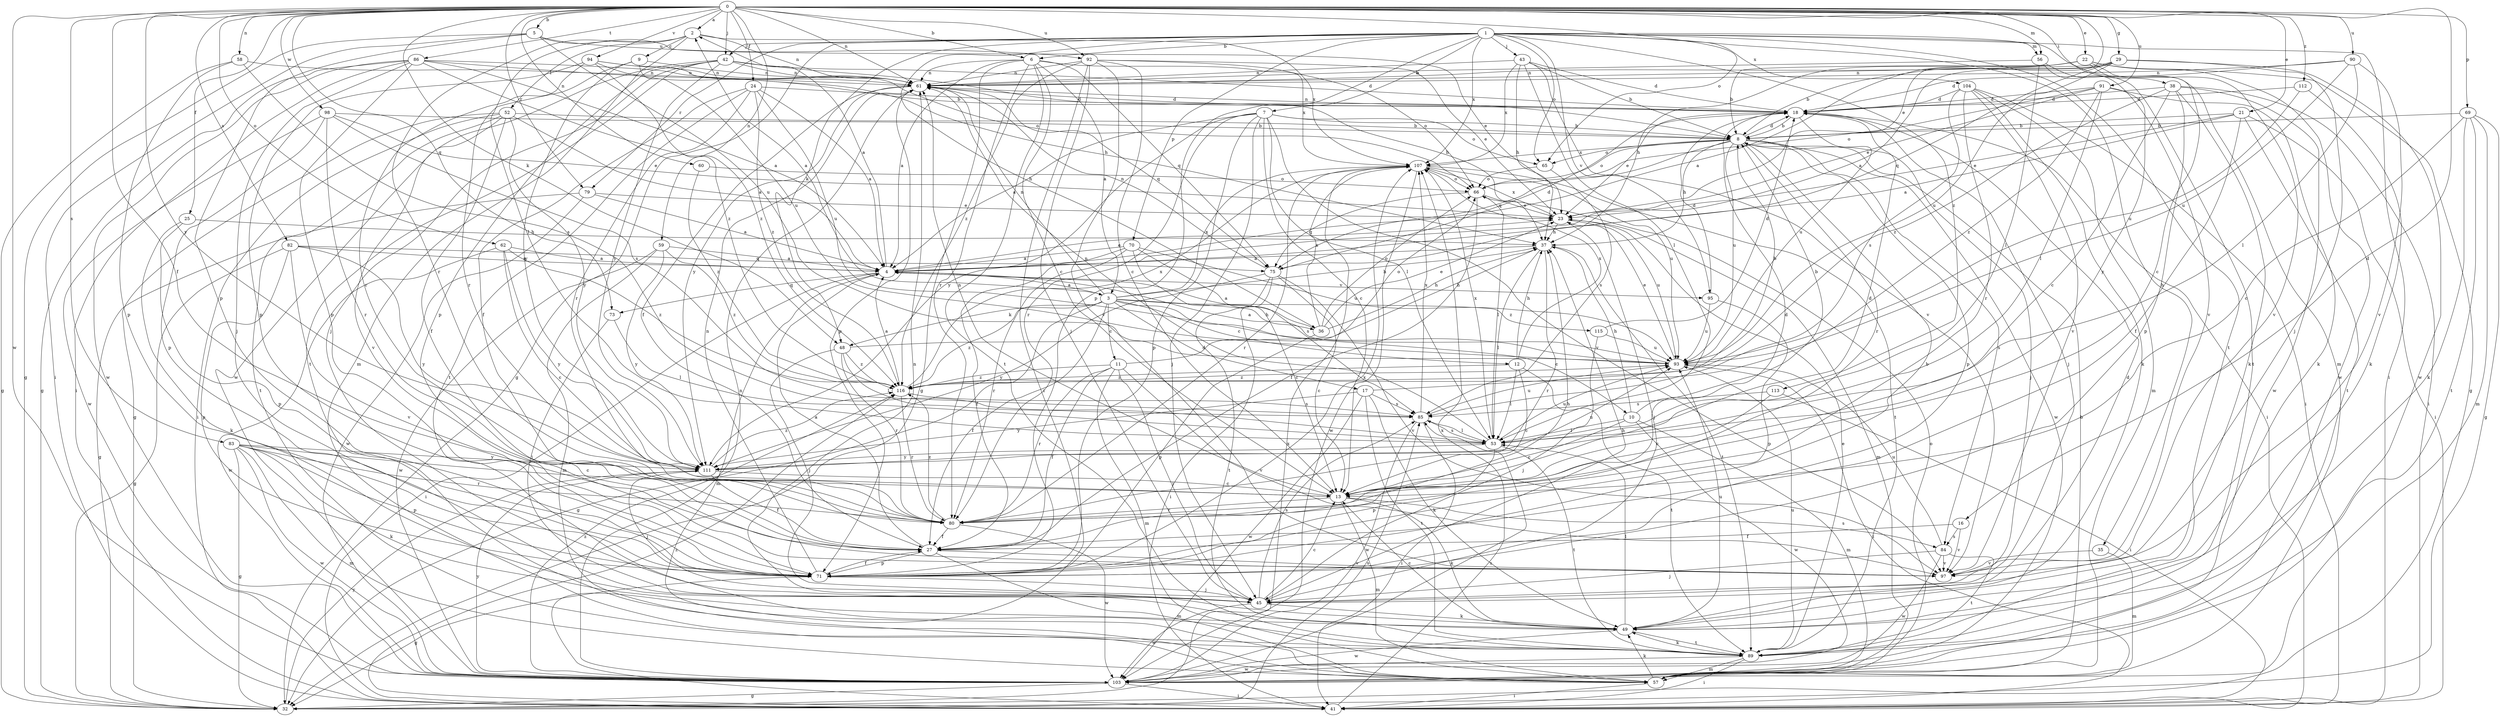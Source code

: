 strict digraph  {
0;
1;
2;
3;
4;
5;
6;
7;
8;
9;
10;
11;
12;
13;
16;
17;
18;
21;
22;
23;
24;
25;
27;
29;
32;
35;
36;
37;
38;
41;
42;
43;
45;
48;
49;
52;
53;
56;
57;
58;
59;
60;
61;
62;
65;
66;
69;
70;
71;
73;
75;
79;
80;
82;
83;
84;
85;
86;
89;
90;
91;
92;
93;
94;
95;
97;
98;
103;
104;
107;
111;
112;
113;
115;
116;
0 -> 2  [label=a];
0 -> 5  [label=b];
0 -> 6  [label=b];
0 -> 16  [label=d];
0 -> 21  [label=e];
0 -> 22  [label=e];
0 -> 23  [label=e];
0 -> 24  [label=f];
0 -> 25  [label=f];
0 -> 27  [label=f];
0 -> 29  [label=g];
0 -> 38  [label=i];
0 -> 42  [label=j];
0 -> 48  [label=k];
0 -> 56  [label=m];
0 -> 58  [label=n];
0 -> 59  [label=n];
0 -> 60  [label=n];
0 -> 61  [label=n];
0 -> 62  [label=o];
0 -> 65  [label=o];
0 -> 69  [label=p];
0 -> 73  [label=q];
0 -> 79  [label=r];
0 -> 82  [label=s];
0 -> 83  [label=s];
0 -> 86  [label=t];
0 -> 90  [label=u];
0 -> 91  [label=u];
0 -> 92  [label=u];
0 -> 94  [label=v];
0 -> 98  [label=w];
0 -> 103  [label=w];
0 -> 111  [label=y];
0 -> 112  [label=z];
1 -> 6  [label=b];
1 -> 7  [label=b];
1 -> 32  [label=g];
1 -> 35  [label=h];
1 -> 36  [label=h];
1 -> 41  [label=i];
1 -> 42  [label=j];
1 -> 43  [label=j];
1 -> 48  [label=k];
1 -> 56  [label=m];
1 -> 57  [label=m];
1 -> 65  [label=o];
1 -> 70  [label=p];
1 -> 71  [label=p];
1 -> 79  [label=r];
1 -> 89  [label=t];
1 -> 95  [label=v];
1 -> 104  [label=x];
1 -> 107  [label=x];
1 -> 113  [label=z];
2 -> 9  [label=c];
2 -> 52  [label=l];
2 -> 53  [label=l];
2 -> 57  [label=m];
2 -> 61  [label=n];
2 -> 80  [label=r];
2 -> 107  [label=x];
3 -> 2  [label=a];
3 -> 10  [label=c];
3 -> 11  [label=c];
3 -> 12  [label=c];
3 -> 17  [label=d];
3 -> 27  [label=f];
3 -> 32  [label=g];
3 -> 36  [label=h];
3 -> 37  [label=h];
3 -> 48  [label=k];
3 -> 61  [label=n];
3 -> 107  [label=x];
3 -> 115  [label=z];
3 -> 116  [label=z];
4 -> 2  [label=a];
4 -> 3  [label=a];
4 -> 23  [label=e];
4 -> 41  [label=i];
4 -> 57  [label=m];
4 -> 73  [label=q];
4 -> 95  [label=v];
5 -> 23  [label=e];
5 -> 32  [label=g];
5 -> 41  [label=i];
5 -> 71  [label=p];
5 -> 92  [label=u];
5 -> 93  [label=u];
6 -> 3  [label=a];
6 -> 4  [label=a];
6 -> 13  [label=c];
6 -> 32  [label=g];
6 -> 61  [label=n];
6 -> 75  [label=q];
6 -> 80  [label=r];
6 -> 89  [label=t];
6 -> 107  [label=x];
7 -> 4  [label=a];
7 -> 8  [label=b];
7 -> 13  [label=c];
7 -> 45  [label=j];
7 -> 53  [label=l];
7 -> 65  [label=o];
7 -> 71  [label=p];
7 -> 80  [label=r];
7 -> 97  [label=v];
7 -> 111  [label=y];
8 -> 18  [label=d];
8 -> 37  [label=h];
8 -> 45  [label=j];
8 -> 65  [label=o];
8 -> 66  [label=o];
8 -> 71  [label=p];
8 -> 75  [label=q];
8 -> 80  [label=r];
8 -> 84  [label=s];
8 -> 93  [label=u];
8 -> 103  [label=w];
8 -> 107  [label=x];
9 -> 61  [label=n];
9 -> 80  [label=r];
9 -> 93  [label=u];
9 -> 111  [label=y];
10 -> 8  [label=b];
10 -> 13  [label=c];
10 -> 37  [label=h];
10 -> 53  [label=l];
10 -> 57  [label=m];
10 -> 103  [label=w];
11 -> 27  [label=f];
11 -> 45  [label=j];
11 -> 57  [label=m];
11 -> 66  [label=o];
11 -> 80  [label=r];
11 -> 97  [label=v];
11 -> 116  [label=z];
12 -> 13  [label=c];
12 -> 37  [label=h];
12 -> 53  [label=l];
12 -> 89  [label=t];
12 -> 107  [label=x];
12 -> 116  [label=z];
13 -> 18  [label=d];
13 -> 49  [label=k];
13 -> 57  [label=m];
13 -> 61  [label=n];
13 -> 80  [label=r];
13 -> 84  [label=s];
16 -> 27  [label=f];
16 -> 84  [label=s];
16 -> 97  [label=v];
17 -> 8  [label=b];
17 -> 49  [label=k];
17 -> 85  [label=s];
17 -> 89  [label=t];
17 -> 103  [label=w];
17 -> 111  [label=y];
18 -> 8  [label=b];
18 -> 23  [label=e];
18 -> 41  [label=i];
18 -> 45  [label=j];
18 -> 61  [label=n];
18 -> 93  [label=u];
21 -> 4  [label=a];
21 -> 8  [label=b];
21 -> 23  [label=e];
21 -> 27  [label=f];
21 -> 41  [label=i];
21 -> 89  [label=t];
22 -> 4  [label=a];
22 -> 8  [label=b];
22 -> 13  [label=c];
22 -> 32  [label=g];
22 -> 37  [label=h];
22 -> 61  [label=n];
22 -> 97  [label=v];
22 -> 103  [label=w];
23 -> 37  [label=h];
23 -> 45  [label=j];
23 -> 57  [label=m];
23 -> 93  [label=u];
23 -> 107  [label=x];
24 -> 4  [label=a];
24 -> 18  [label=d];
24 -> 27  [label=f];
24 -> 80  [label=r];
24 -> 89  [label=t];
24 -> 93  [label=u];
24 -> 116  [label=z];
25 -> 37  [label=h];
25 -> 49  [label=k];
25 -> 71  [label=p];
27 -> 4  [label=a];
27 -> 37  [label=h];
27 -> 57  [label=m];
27 -> 71  [label=p];
27 -> 97  [label=v];
29 -> 4  [label=a];
29 -> 8  [label=b];
29 -> 45  [label=j];
29 -> 61  [label=n];
29 -> 75  [label=q];
29 -> 93  [label=u];
29 -> 103  [label=w];
32 -> 85  [label=s];
32 -> 107  [label=x];
32 -> 111  [label=y];
35 -> 57  [label=m];
35 -> 97  [label=v];
36 -> 4  [label=a];
36 -> 23  [label=e];
36 -> 37  [label=h];
36 -> 66  [label=o];
36 -> 71  [label=p];
36 -> 107  [label=x];
37 -> 4  [label=a];
37 -> 53  [label=l];
37 -> 80  [label=r];
37 -> 89  [label=t];
38 -> 13  [label=c];
38 -> 18  [label=d];
38 -> 41  [label=i];
38 -> 49  [label=k];
38 -> 71  [label=p];
38 -> 103  [label=w];
38 -> 116  [label=z];
41 -> 85  [label=s];
41 -> 116  [label=z];
42 -> 18  [label=d];
42 -> 37  [label=h];
42 -> 45  [label=j];
42 -> 61  [label=n];
42 -> 71  [label=p];
42 -> 89  [label=t];
42 -> 103  [label=w];
42 -> 111  [label=y];
43 -> 8  [label=b];
43 -> 18  [label=d];
43 -> 37  [label=h];
43 -> 53  [label=l];
43 -> 61  [label=n];
43 -> 97  [label=v];
43 -> 107  [label=x];
45 -> 13  [label=c];
45 -> 37  [label=h];
45 -> 49  [label=k];
45 -> 85  [label=s];
45 -> 103  [label=w];
48 -> 37  [label=h];
48 -> 45  [label=j];
48 -> 53  [label=l];
48 -> 80  [label=r];
48 -> 116  [label=z];
49 -> 13  [label=c];
49 -> 18  [label=d];
49 -> 53  [label=l];
49 -> 61  [label=n];
49 -> 89  [label=t];
49 -> 93  [label=u];
49 -> 103  [label=w];
52 -> 4  [label=a];
52 -> 8  [label=b];
52 -> 27  [label=f];
52 -> 32  [label=g];
52 -> 41  [label=i];
52 -> 89  [label=t];
52 -> 97  [label=v];
52 -> 111  [label=y];
53 -> 61  [label=n];
53 -> 71  [label=p];
53 -> 85  [label=s];
53 -> 89  [label=t];
53 -> 93  [label=u];
53 -> 107  [label=x];
53 -> 111  [label=y];
56 -> 53  [label=l];
56 -> 61  [label=n];
56 -> 89  [label=t];
56 -> 97  [label=v];
57 -> 8  [label=b];
57 -> 41  [label=i];
57 -> 49  [label=k];
57 -> 66  [label=o];
58 -> 32  [label=g];
58 -> 61  [label=n];
58 -> 71  [label=p];
58 -> 85  [label=s];
59 -> 4  [label=a];
59 -> 57  [label=m];
59 -> 103  [label=w];
59 -> 111  [label=y];
59 -> 116  [label=z];
60 -> 66  [label=o];
60 -> 116  [label=z];
61 -> 18  [label=d];
61 -> 27  [label=f];
61 -> 71  [label=p];
61 -> 75  [label=q];
61 -> 111  [label=y];
62 -> 4  [label=a];
62 -> 13  [label=c];
62 -> 103  [label=w];
62 -> 111  [label=y];
62 -> 116  [label=z];
65 -> 66  [label=o];
65 -> 85  [label=s];
66 -> 23  [label=e];
66 -> 27  [label=f];
66 -> 53  [label=l];
66 -> 75  [label=q];
69 -> 8  [label=b];
69 -> 13  [label=c];
69 -> 32  [label=g];
69 -> 49  [label=k];
69 -> 57  [label=m];
69 -> 89  [label=t];
70 -> 4  [label=a];
70 -> 13  [label=c];
70 -> 27  [label=f];
70 -> 80  [label=r];
70 -> 85  [label=s];
70 -> 93  [label=u];
71 -> 8  [label=b];
71 -> 27  [label=f];
71 -> 32  [label=g];
71 -> 45  [label=j];
71 -> 61  [label=n];
71 -> 107  [label=x];
73 -> 45  [label=j];
73 -> 53  [label=l];
75 -> 13  [label=c];
75 -> 18  [label=d];
75 -> 41  [label=i];
75 -> 61  [label=n];
75 -> 89  [label=t];
75 -> 97  [label=v];
75 -> 111  [label=y];
79 -> 4  [label=a];
79 -> 23  [label=e];
79 -> 32  [label=g];
79 -> 103  [label=w];
80 -> 18  [label=d];
80 -> 27  [label=f];
80 -> 103  [label=w];
80 -> 116  [label=z];
82 -> 4  [label=a];
82 -> 32  [label=g];
82 -> 71  [label=p];
82 -> 75  [label=q];
82 -> 97  [label=v];
82 -> 111  [label=y];
83 -> 13  [label=c];
83 -> 32  [label=g];
83 -> 49  [label=k];
83 -> 57  [label=m];
83 -> 71  [label=p];
83 -> 80  [label=r];
83 -> 103  [label=w];
83 -> 111  [label=y];
84 -> 45  [label=j];
84 -> 89  [label=t];
84 -> 93  [label=u];
84 -> 97  [label=v];
84 -> 103  [label=w];
85 -> 41  [label=i];
85 -> 53  [label=l];
85 -> 93  [label=u];
85 -> 103  [label=w];
85 -> 107  [label=x];
86 -> 4  [label=a];
86 -> 8  [label=b];
86 -> 32  [label=g];
86 -> 41  [label=i];
86 -> 45  [label=j];
86 -> 61  [label=n];
86 -> 71  [label=p];
86 -> 103  [label=w];
86 -> 116  [label=z];
89 -> 23  [label=e];
89 -> 41  [label=i];
89 -> 49  [label=k];
89 -> 57  [label=m];
89 -> 93  [label=u];
89 -> 103  [label=w];
90 -> 18  [label=d];
90 -> 53  [label=l];
90 -> 61  [label=n];
90 -> 93  [label=u];
90 -> 97  [label=v];
91 -> 18  [label=d];
91 -> 23  [label=e];
91 -> 49  [label=k];
91 -> 53  [label=l];
91 -> 66  [label=o];
91 -> 111  [label=y];
91 -> 116  [label=z];
92 -> 13  [label=c];
92 -> 23  [label=e];
92 -> 41  [label=i];
92 -> 45  [label=j];
92 -> 61  [label=n];
92 -> 66  [label=o];
92 -> 97  [label=v];
92 -> 116  [label=z];
93 -> 4  [label=a];
93 -> 23  [label=e];
93 -> 41  [label=i];
93 -> 116  [label=z];
94 -> 37  [label=h];
94 -> 61  [label=n];
94 -> 66  [label=o];
94 -> 71  [label=p];
94 -> 80  [label=r];
94 -> 116  [label=z];
95 -> 18  [label=d];
95 -> 71  [label=p];
95 -> 93  [label=u];
98 -> 8  [label=b];
98 -> 23  [label=e];
98 -> 71  [label=p];
98 -> 80  [label=r];
98 -> 85  [label=s];
98 -> 103  [label=w];
103 -> 32  [label=g];
103 -> 41  [label=i];
103 -> 61  [label=n];
103 -> 107  [label=x];
103 -> 111  [label=y];
103 -> 116  [label=z];
104 -> 18  [label=d];
104 -> 41  [label=i];
104 -> 49  [label=k];
104 -> 57  [label=m];
104 -> 80  [label=r];
104 -> 85  [label=s];
104 -> 97  [label=v];
107 -> 66  [label=o];
107 -> 80  [label=r];
107 -> 89  [label=t];
107 -> 93  [label=u];
107 -> 103  [label=w];
111 -> 13  [label=c];
111 -> 27  [label=f];
111 -> 45  [label=j];
111 -> 93  [label=u];
111 -> 116  [label=z];
112 -> 18  [label=d];
112 -> 49  [label=k];
112 -> 93  [label=u];
113 -> 13  [label=c];
113 -> 41  [label=i];
113 -> 85  [label=s];
115 -> 18  [label=d];
115 -> 45  [label=j];
115 -> 93  [label=u];
116 -> 4  [label=a];
116 -> 80  [label=r];
116 -> 85  [label=s];
116 -> 107  [label=x];
}
